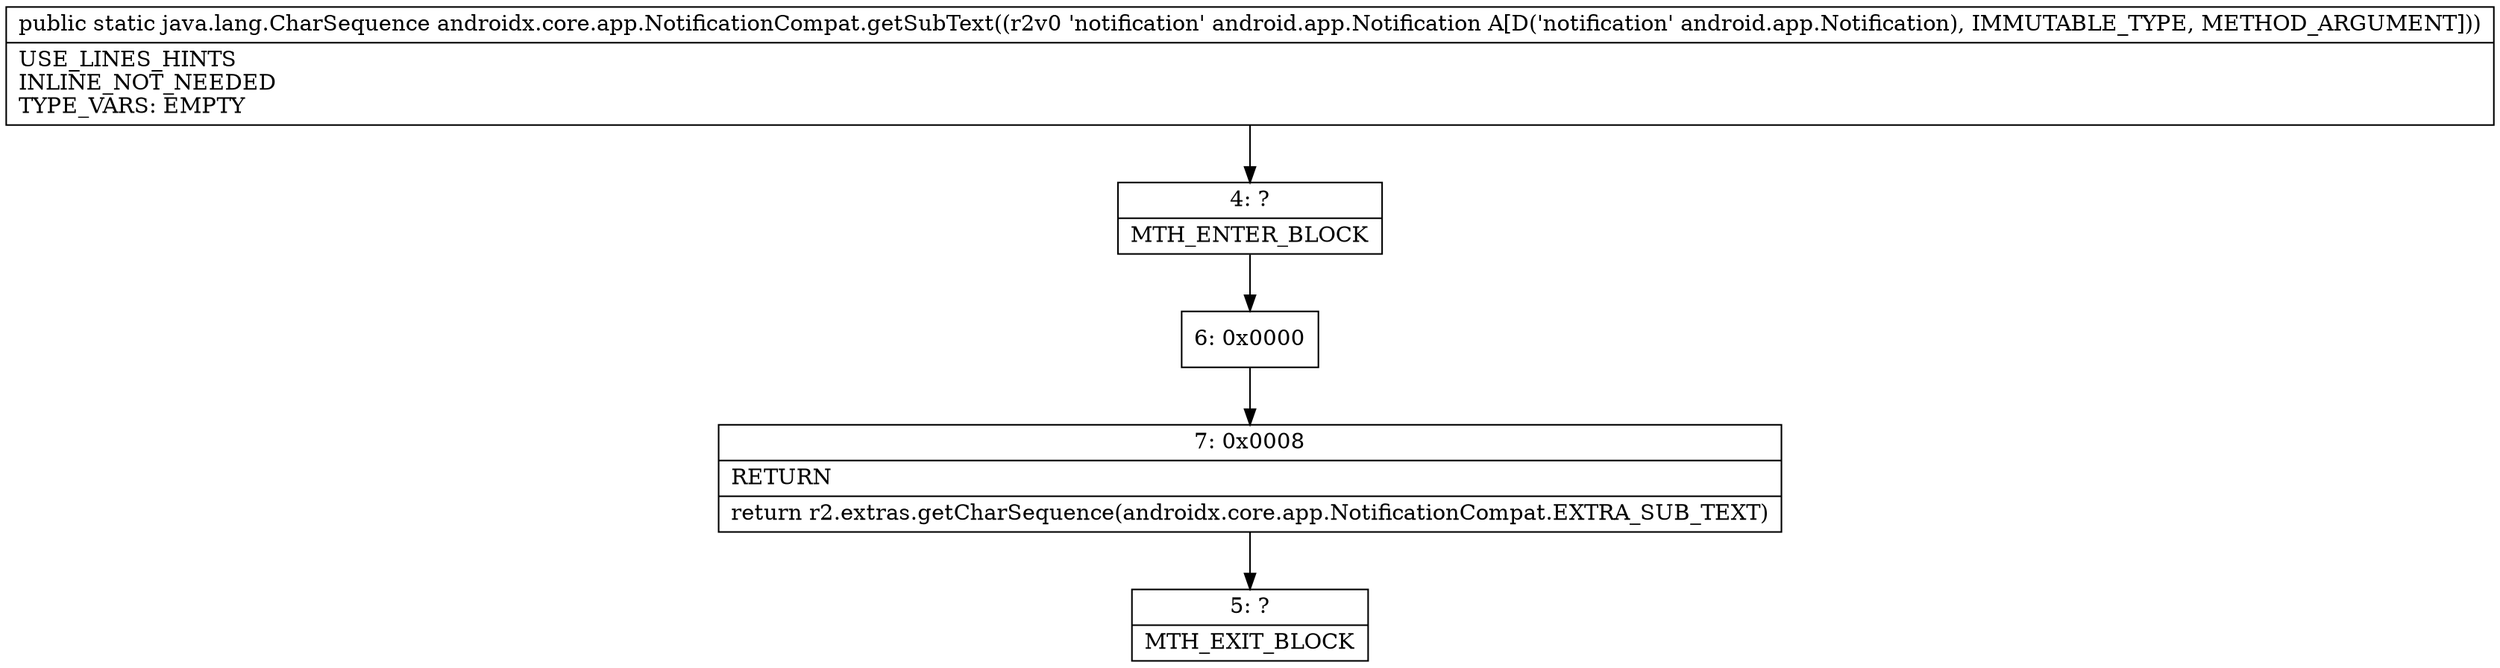 digraph "CFG forandroidx.core.app.NotificationCompat.getSubText(Landroid\/app\/Notification;)Ljava\/lang\/CharSequence;" {
Node_4 [shape=record,label="{4\:\ ?|MTH_ENTER_BLOCK\l}"];
Node_6 [shape=record,label="{6\:\ 0x0000}"];
Node_7 [shape=record,label="{7\:\ 0x0008|RETURN\l|return r2.extras.getCharSequence(androidx.core.app.NotificationCompat.EXTRA_SUB_TEXT)\l}"];
Node_5 [shape=record,label="{5\:\ ?|MTH_EXIT_BLOCK\l}"];
MethodNode[shape=record,label="{public static java.lang.CharSequence androidx.core.app.NotificationCompat.getSubText((r2v0 'notification' android.app.Notification A[D('notification' android.app.Notification), IMMUTABLE_TYPE, METHOD_ARGUMENT]))  | USE_LINES_HINTS\lINLINE_NOT_NEEDED\lTYPE_VARS: EMPTY\l}"];
MethodNode -> Node_4;Node_4 -> Node_6;
Node_6 -> Node_7;
Node_7 -> Node_5;
}

